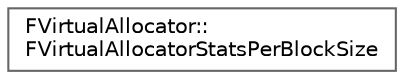 digraph "Graphical Class Hierarchy"
{
 // INTERACTIVE_SVG=YES
 // LATEX_PDF_SIZE
  bgcolor="transparent";
  edge [fontname=Helvetica,fontsize=10,labelfontname=Helvetica,labelfontsize=10];
  node [fontname=Helvetica,fontsize=10,shape=box,height=0.2,width=0.4];
  rankdir="LR";
  Node0 [id="Node000000",label="FVirtualAllocator::\lFVirtualAllocatorStatsPerBlockSize",height=0.2,width=0.4,color="grey40", fillcolor="white", style="filled",URL="$d8/d67/structFVirtualAllocator_1_1FVirtualAllocatorStatsPerBlockSize.html",tooltip=" "];
}
